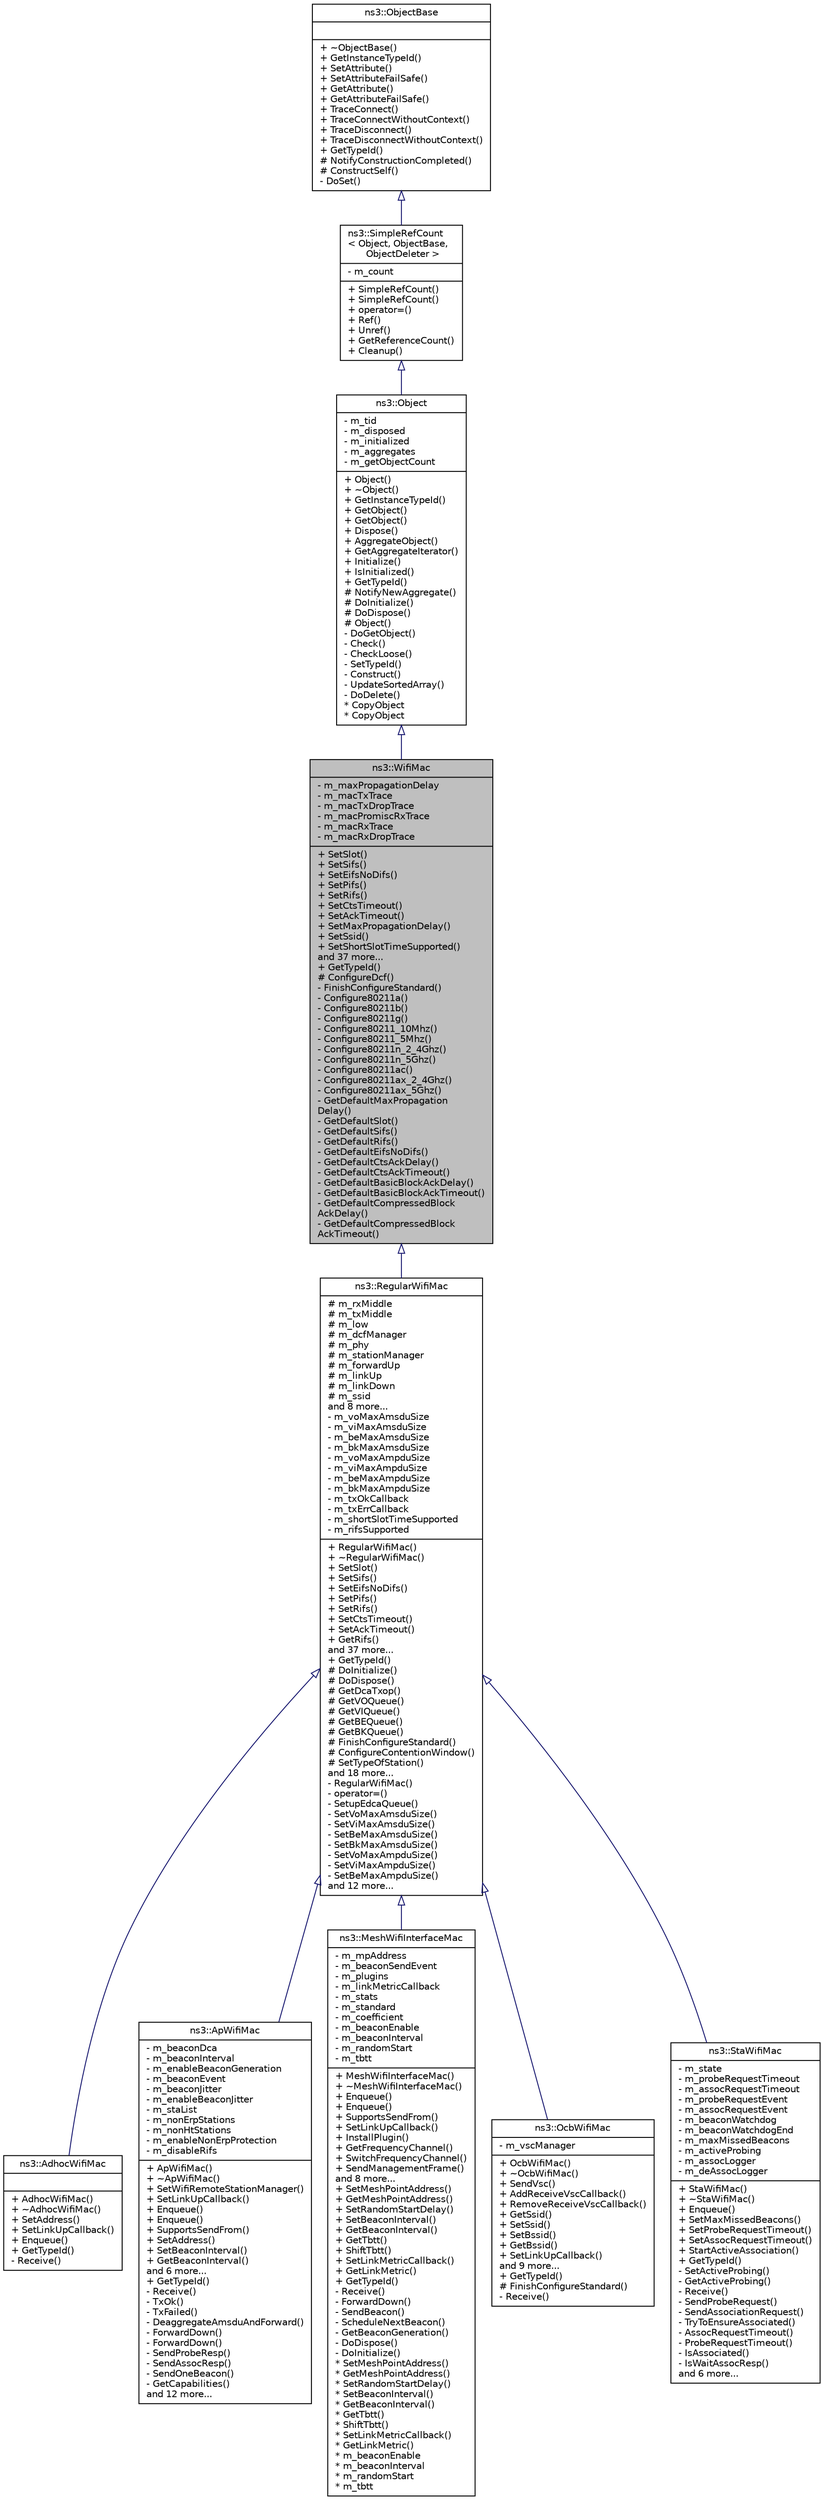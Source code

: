 digraph "ns3::WifiMac"
{
  edge [fontname="Helvetica",fontsize="10",labelfontname="Helvetica",labelfontsize="10"];
  node [fontname="Helvetica",fontsize="10",shape=record];
  Node1 [label="{ns3::WifiMac\n|- m_maxPropagationDelay\l- m_macTxTrace\l- m_macTxDropTrace\l- m_macPromiscRxTrace\l- m_macRxTrace\l- m_macRxDropTrace\l|+ SetSlot()\l+ SetSifs()\l+ SetEifsNoDifs()\l+ SetPifs()\l+ SetRifs()\l+ SetCtsTimeout()\l+ SetAckTimeout()\l+ SetMaxPropagationDelay()\l+ SetSsid()\l+ SetShortSlotTimeSupported()\land 37 more...\l+ GetTypeId()\l# ConfigureDcf()\l- FinishConfigureStandard()\l- Configure80211a()\l- Configure80211b()\l- Configure80211g()\l- Configure80211_10Mhz()\l- Configure80211_5Mhz()\l- Configure80211n_2_4Ghz()\l- Configure80211n_5Ghz()\l- Configure80211ac()\l- Configure80211ax_2_4Ghz()\l- Configure80211ax_5Ghz()\l- GetDefaultMaxPropagation\lDelay()\l- GetDefaultSlot()\l- GetDefaultSifs()\l- GetDefaultRifs()\l- GetDefaultEifsNoDifs()\l- GetDefaultCtsAckDelay()\l- GetDefaultCtsAckTimeout()\l- GetDefaultBasicBlockAckDelay()\l- GetDefaultBasicBlockAckTimeout()\l- GetDefaultCompressedBlock\lAckDelay()\l- GetDefaultCompressedBlock\lAckTimeout()\l}",height=0.2,width=0.4,color="black", fillcolor="grey75", style="filled", fontcolor="black"];
  Node2 -> Node1 [dir="back",color="midnightblue",fontsize="10",style="solid",arrowtail="onormal"];
  Node2 [label="{ns3::Object\n|- m_tid\l- m_disposed\l- m_initialized\l- m_aggregates\l- m_getObjectCount\l|+ Object()\l+ ~Object()\l+ GetInstanceTypeId()\l+ GetObject()\l+ GetObject()\l+ Dispose()\l+ AggregateObject()\l+ GetAggregateIterator()\l+ Initialize()\l+ IsInitialized()\l+ GetTypeId()\l# NotifyNewAggregate()\l# DoInitialize()\l# DoDispose()\l# Object()\l- DoGetObject()\l- Check()\l- CheckLoose()\l- SetTypeId()\l- Construct()\l- UpdateSortedArray()\l- DoDelete()\l* CopyObject\l* CopyObject\l}",height=0.2,width=0.4,color="black", fillcolor="white", style="filled",URL="$d9/d77/classns3_1_1Object.html",tooltip="A base class which provides memory management and object aggregation. "];
  Node3 -> Node2 [dir="back",color="midnightblue",fontsize="10",style="solid",arrowtail="onormal"];
  Node3 [label="{ns3::SimpleRefCount\l\< Object, ObjectBase,\l ObjectDeleter \>\n|- m_count\l|+ SimpleRefCount()\l+ SimpleRefCount()\l+ operator=()\l+ Ref()\l+ Unref()\l+ GetReferenceCount()\l+ Cleanup()\l}",height=0.2,width=0.4,color="black", fillcolor="white", style="filled",URL="$da/da1/classns3_1_1SimpleRefCount.html"];
  Node4 -> Node3 [dir="back",color="midnightblue",fontsize="10",style="solid",arrowtail="onormal"];
  Node4 [label="{ns3::ObjectBase\n||+ ~ObjectBase()\l+ GetInstanceTypeId()\l+ SetAttribute()\l+ SetAttributeFailSafe()\l+ GetAttribute()\l+ GetAttributeFailSafe()\l+ TraceConnect()\l+ TraceConnectWithoutContext()\l+ TraceDisconnect()\l+ TraceDisconnectWithoutContext()\l+ GetTypeId()\l# NotifyConstructionCompleted()\l# ConstructSelf()\l- DoSet()\l}",height=0.2,width=0.4,color="black", fillcolor="white", style="filled",URL="$d2/dac/classns3_1_1ObjectBase.html",tooltip="Anchor the ns-3 type and attribute system. "];
  Node1 -> Node5 [dir="back",color="midnightblue",fontsize="10",style="solid",arrowtail="onormal"];
  Node5 [label="{ns3::RegularWifiMac\n|# m_rxMiddle\l# m_txMiddle\l# m_low\l# m_dcfManager\l# m_phy\l# m_stationManager\l# m_forwardUp\l# m_linkUp\l# m_linkDown\l# m_ssid\land 8 more...\l- m_voMaxAmsduSize\l- m_viMaxAmsduSize\l- m_beMaxAmsduSize\l- m_bkMaxAmsduSize\l- m_voMaxAmpduSize\l- m_viMaxAmpduSize\l- m_beMaxAmpduSize\l- m_bkMaxAmpduSize\l- m_txOkCallback\l- m_txErrCallback\l- m_shortSlotTimeSupported\l- m_rifsSupported\l|+ RegularWifiMac()\l+ ~RegularWifiMac()\l+ SetSlot()\l+ SetSifs()\l+ SetEifsNoDifs()\l+ SetPifs()\l+ SetRifs()\l+ SetCtsTimeout()\l+ SetAckTimeout()\l+ GetRifs()\land 37 more...\l+ GetTypeId()\l# DoInitialize()\l# DoDispose()\l# GetDcaTxop()\l# GetVOQueue()\l# GetVIQueue()\l# GetBEQueue()\l# GetBKQueue()\l# FinishConfigureStandard()\l# ConfigureContentionWindow()\l# SetTypeOfStation()\land 18 more...\l- RegularWifiMac()\l- operator=()\l- SetupEdcaQueue()\l- SetVoMaxAmsduSize()\l- SetViMaxAmsduSize()\l- SetBeMaxAmsduSize()\l- SetBkMaxAmsduSize()\l- SetVoMaxAmpduSize()\l- SetViMaxAmpduSize()\l- SetBeMaxAmpduSize()\land 12 more...\l}",height=0.2,width=0.4,color="black", fillcolor="white", style="filled",URL="$df/db9/classns3_1_1RegularWifiMac.html",tooltip="base class for all MAC-level wifi objects.This class encapsulates all the low-level MAC functionality..."];
  Node5 -> Node6 [dir="back",color="midnightblue",fontsize="10",style="solid",arrowtail="onormal"];
  Node6 [label="{ns3::AdhocWifiMac\n||+ AdhocWifiMac()\l+ ~AdhocWifiMac()\l+ SetAddress()\l+ SetLinkUpCallback()\l+ Enqueue()\l+ GetTypeId()\l- Receive()\l}",height=0.2,width=0.4,color="black", fillcolor="white", style="filled",URL="$da/dec/classns3_1_1AdhocWifiMac.html"];
  Node5 -> Node7 [dir="back",color="midnightblue",fontsize="10",style="solid",arrowtail="onormal"];
  Node7 [label="{ns3::ApWifiMac\n|- m_beaconDca\l- m_beaconInterval\l- m_enableBeaconGeneration\l- m_beaconEvent\l- m_beaconJitter\l- m_enableBeaconJitter\l- m_staList\l- m_nonErpStations\l- m_nonHtStations\l- m_enableNonErpProtection\l- m_disableRifs\l|+ ApWifiMac()\l+ ~ApWifiMac()\l+ SetWifiRemoteStationManager()\l+ SetLinkUpCallback()\l+ Enqueue()\l+ Enqueue()\l+ SupportsSendFrom()\l+ SetAddress()\l+ SetBeaconInterval()\l+ GetBeaconInterval()\land 6 more...\l+ GetTypeId()\l- Receive()\l- TxOk()\l- TxFailed()\l- DeaggregateAmsduAndForward()\l- ForwardDown()\l- ForwardDown()\l- SendProbeResp()\l- SendAssocResp()\l- SendOneBeacon()\l- GetCapabilities()\land 12 more...\l}",height=0.2,width=0.4,color="black", fillcolor="white", style="filled",URL="$d0/d51/classns3_1_1ApWifiMac.html",tooltip="Wi-Fi AP state machineHandle association, dis-association and authentication, of STAs within an infra..."];
  Node5 -> Node8 [dir="back",color="midnightblue",fontsize="10",style="solid",arrowtail="onormal"];
  Node8 [label="{ns3::MeshWifiInterfaceMac\n|- m_mpAddress\l- m_beaconSendEvent\l- m_plugins\l- m_linkMetricCallback\l- m_stats\l- m_standard\l- m_coefficient\l- m_beaconEnable\l- m_beaconInterval\l- m_randomStart\l- m_tbtt\l|+ MeshWifiInterfaceMac()\l+ ~MeshWifiInterfaceMac()\l+ Enqueue()\l+ Enqueue()\l+ SupportsSendFrom()\l+ SetLinkUpCallback()\l+ InstallPlugin()\l+ GetFrequencyChannel()\l+ SwitchFrequencyChannel()\l+ SendManagementFrame()\land 8 more...\l+ SetMeshPointAddress()\l+ GetMeshPointAddress()\l+ SetRandomStartDelay()\l+ SetBeaconInterval()\l+ GetBeaconInterval()\l+ GetTbtt()\l+ ShiftTbtt()\l+ SetLinkMetricCallback()\l+ GetLinkMetric()\l+ GetTypeId()\l- Receive()\l- ForwardDown()\l- SendBeacon()\l- ScheduleNextBeacon()\l- GetBeaconGeneration()\l- DoDispose()\l- DoInitialize()\l* SetMeshPointAddress()\l* GetMeshPointAddress()\l* SetRandomStartDelay()\l* SetBeaconInterval()\l* GetBeaconInterval()\l* GetTbtt()\l* ShiftTbtt()\l* SetLinkMetricCallback()\l* GetLinkMetric()\l* m_beaconEnable\l* m_beaconInterval\l* m_randomStart\l* m_tbtt\l}",height=0.2,width=0.4,color="black", fillcolor="white", style="filled",URL="$d0/dd8/classns3_1_1MeshWifiInterfaceMac.html",tooltip="Basic MAC of mesh point Wi-Fi interface. Its function is extendable through plugins mechanism..."];
  Node5 -> Node9 [dir="back",color="midnightblue",fontsize="10",style="solid",arrowtail="onormal"];
  Node9 [label="{ns3::OcbWifiMac\n|- m_vscManager\l|+ OcbWifiMac()\l+ ~OcbWifiMac()\l+ SendVsc()\l+ AddReceiveVscCallback()\l+ RemoveReceiveVscCallback()\l+ GetSsid()\l+ SetSsid()\l+ SetBssid()\l+ GetBssid()\l+ SetLinkUpCallback()\land 9 more...\l+ GetTypeId()\l# FinishConfigureStandard()\l- Receive()\l}",height=0.2,width=0.4,color="black", fillcolor="white", style="filled",URL="$d0/dd1/classns3_1_1OcbWifiMac.html",tooltip="STAs communicate with each directly outside the context of a BSSIn OCB mac mode,synchronization, association, dis-association and authentication of normal wifi are not used for wireless access in vehicular environments. "];
  Node5 -> Node10 [dir="back",color="midnightblue",fontsize="10",style="solid",arrowtail="onormal"];
  Node10 [label="{ns3::StaWifiMac\n|- m_state\l- m_probeRequestTimeout\l- m_assocRequestTimeout\l- m_probeRequestEvent\l- m_assocRequestEvent\l- m_beaconWatchdog\l- m_beaconWatchdogEnd\l- m_maxMissedBeacons\l- m_activeProbing\l- m_assocLogger\l- m_deAssocLogger\l|+ StaWifiMac()\l+ ~StaWifiMac()\l+ Enqueue()\l+ SetMaxMissedBeacons()\l+ SetProbeRequestTimeout()\l+ SetAssocRequestTimeout()\l+ StartActiveAssociation()\l+ GetTypeId()\l- SetActiveProbing()\l- GetActiveProbing()\l- Receive()\l- SendProbeRequest()\l- SendAssociationRequest()\l- TryToEnsureAssociated()\l- AssocRequestTimeout()\l- ProbeRequestTimeout()\l- IsAssociated()\l- IsWaitAssocResp()\land 6 more...\l}",height=0.2,width=0.4,color="black", fillcolor="white", style="filled",URL="$de/dbf/classns3_1_1StaWifiMac.html"];
}

